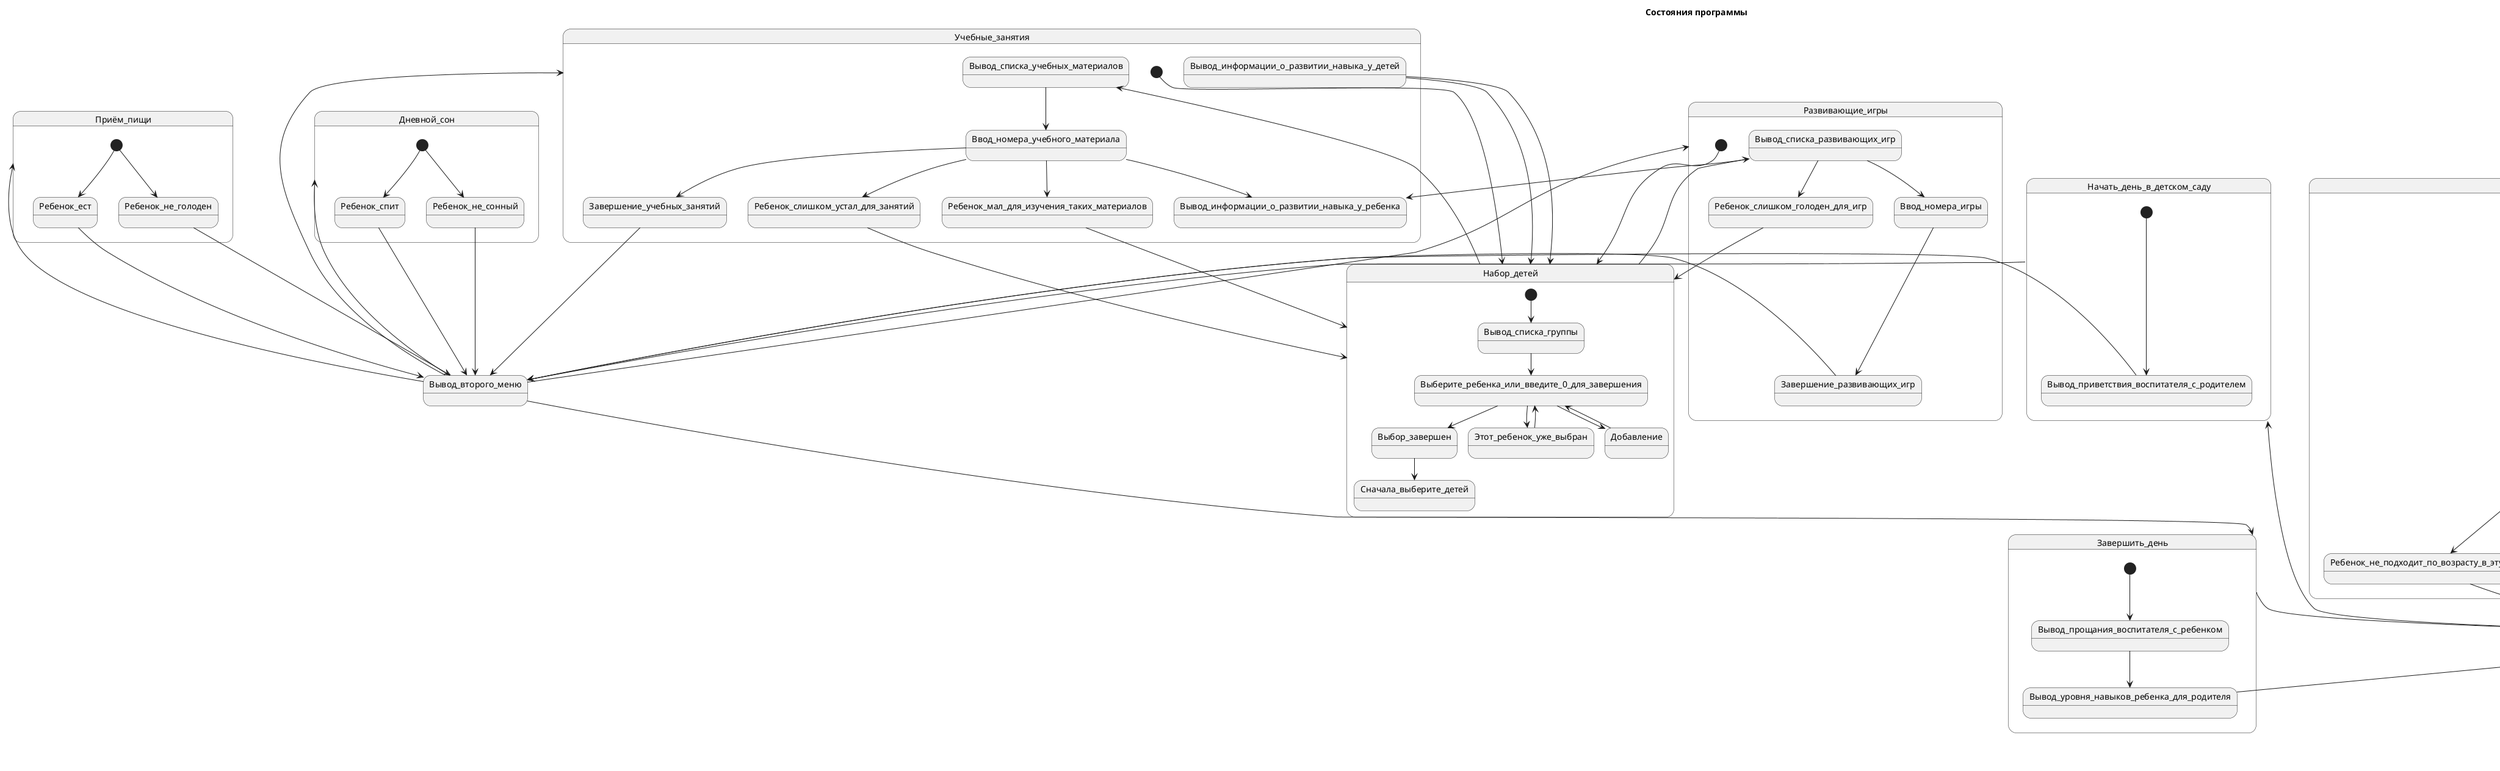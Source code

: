 @startuml

title Состояния программы

[*] --> Начало_программы
Начало_программы --> Загрузка_данных
Загрузка_данных --> Вывод_первого_меню
Вывод_первого_меню --> Завершение_программы
Вывод_первого_меню --> Вывод_информации_о_группах
Вывод_первого_меню --> Регистрация_в_детском_саду
Вывод_первого_меню --> Начать_день_в_детском_саду
Вывод_первого_меню --> Исключение_из_детского_сада
Вывод_первого_меню --> Сохранить_изменения

Начать_день_в_детском_саду --> Вывод_второго_меню
Вывод_второго_меню --> Учебные_занятия
Вывод_второго_меню --> Развивающие_игры
Вывод_второго_меню --> Приём_пищи
Вывод_второго_меню --> Дневной_сон
Вывод_второго_меню --> Завершить_день


Завершить_день --> Вывод_первого_меню

Завершение_программы --> [*]

state Набор_детей{
    [*] --> Вывод_списка_группы
    Вывод_списка_группы --> Выберите_ребенка_или_введите_0_для_завершения
    Выберите_ребенка_или_введите_0_для_завершения --> Выбор_завершен
    Выберите_ребенка_или_введите_0_для_завершения --> Этот_ребенок_уже_выбран
    Выберите_ребенка_или_введите_0_для_завершения --> Добавление
    Добавление --> Выберите_ребенка_или_введите_0_для_завершения
    Этот_ребенок_уже_выбран --> Выберите_ребенка_или_введите_0_для_завершения
    Выбор_завершен --> Сначала_выберите_детей

}

state Регистрация_в_детском_саду {
    [*] --> Ввод_номера_группы_для_регистрации
    Ввод_номера_группы_для_регистрации --> В_данной_группе_все_места_заняты
    Ввод_номера_группы_для_регистрации --> Ребенок_не_подходит_по_возрасту_в_эту_группу
    Ввод_номера_группы_для_регистрации --> Ребенок_успешно_зарегестрирован
    В_данной_группе_все_места_заняты --> Вывод_первого_меню
    Ребенок_не_подходит_по_возрасту_в_эту_группу --> Вывод_первого_меню
    Ребенок_успешно_зарегестрирован --> Вывод_первого_меню
}

state Исключение_из_детского_сада {
    [*] --> Ввод_номера_группы_для_исключения
    Ввод_номера_группы_для_исключения --> Ребенок_не_найден
    Ввод_номера_группы_для_исключения --> Ребенок_успешно_исключен
    Ребенок_не_найден --> Вывод_первого_меню
    Ребенок_успешно_исключен --> Вывод_первого_меню
}

state Учебные_занятия {
    [*] --> Набор_детей
    Набор_детей --> Вывод_списка_учебных_материалов
    Вывод_списка_учебных_материалов --> Ввод_номера_учебного_материала
    Ввод_номера_учебного_материала --> Вывод_информации_о_развитии_навыка_у_ребенка
    Ввод_номера_учебного_материала --> Ребенок_мал_для_изучения_таких_материалов
    Ввод_номера_учебного_материала --> Ребенок_слишком_устал_для_занятий
    Ввод_номера_учебного_материала --> Завершение_учебных_занятий
    Вывод_информации_о_развитии_навыка_у_детей --> Набор_детей
    Ребенок_мал_для_изучения_таких_материалов --> Набор_детей
    Ребенок_слишком_устал_для_занятий --> Набор_детей
    Завершение_учебных_занятий --> Вывод_второго_меню

}

state  Развивающие_игры{
    [*] --> Набор_детей
    Набор_детей --> Вывод_списка_развивающих_игр
    Вывод_списка_развивающих_игр --> Ввод_номера_игры
    Вывод_списка_развивающих_игр --> Вывод_информации_о_развитии_навыка_у_ребенка
    Вывод_списка_развивающих_игр --> Ребенок_слишком_голоден_для_игр
    Ввод_номера_игры --> Завершение_развивающих_игр
    Вывод_информации_о_развитии_навыка_у_детей --> Набор_детей
    Ребенок_слишком_голоден_для_игр --> Набор_детей
    Завершение_развивающих_игр --> Вывод_второго_меню

}

state Приём_пищи{
    [*] --> Ребенок_ест
    [*] --> Ребенок_не_голоден
    Ребенок_ест --> Вывод_второго_меню
    Ребенок_не_голоден --> Вывод_второго_меню
}

state Дневной_сон{
    [*] --> Ребенок_спит
    [*] --> Ребенок_не_сонный
    Ребенок_спит --> Вывод_второго_меню
    Ребенок_не_сонный --> Вывод_второго_меню
}

state Начать_день_в_детском_саду{
    [*] --> Вывод_приветствия_воспитателя_с_родителем
    Вывод_приветствия_воспитателя_с_родителем --> Вывод_второго_меню
}

state Завершить_день{
    [*] --> Вывод_прощания_воспитателя_с_ребенком
    Вывод_прощания_воспитателя_с_ребенком --> Вывод_уровня_навыков_ребенка_для_родителя
    Вывод_уровня_навыков_ребенка_для_родителя --> Вывод_первого_меню
}

@enduml